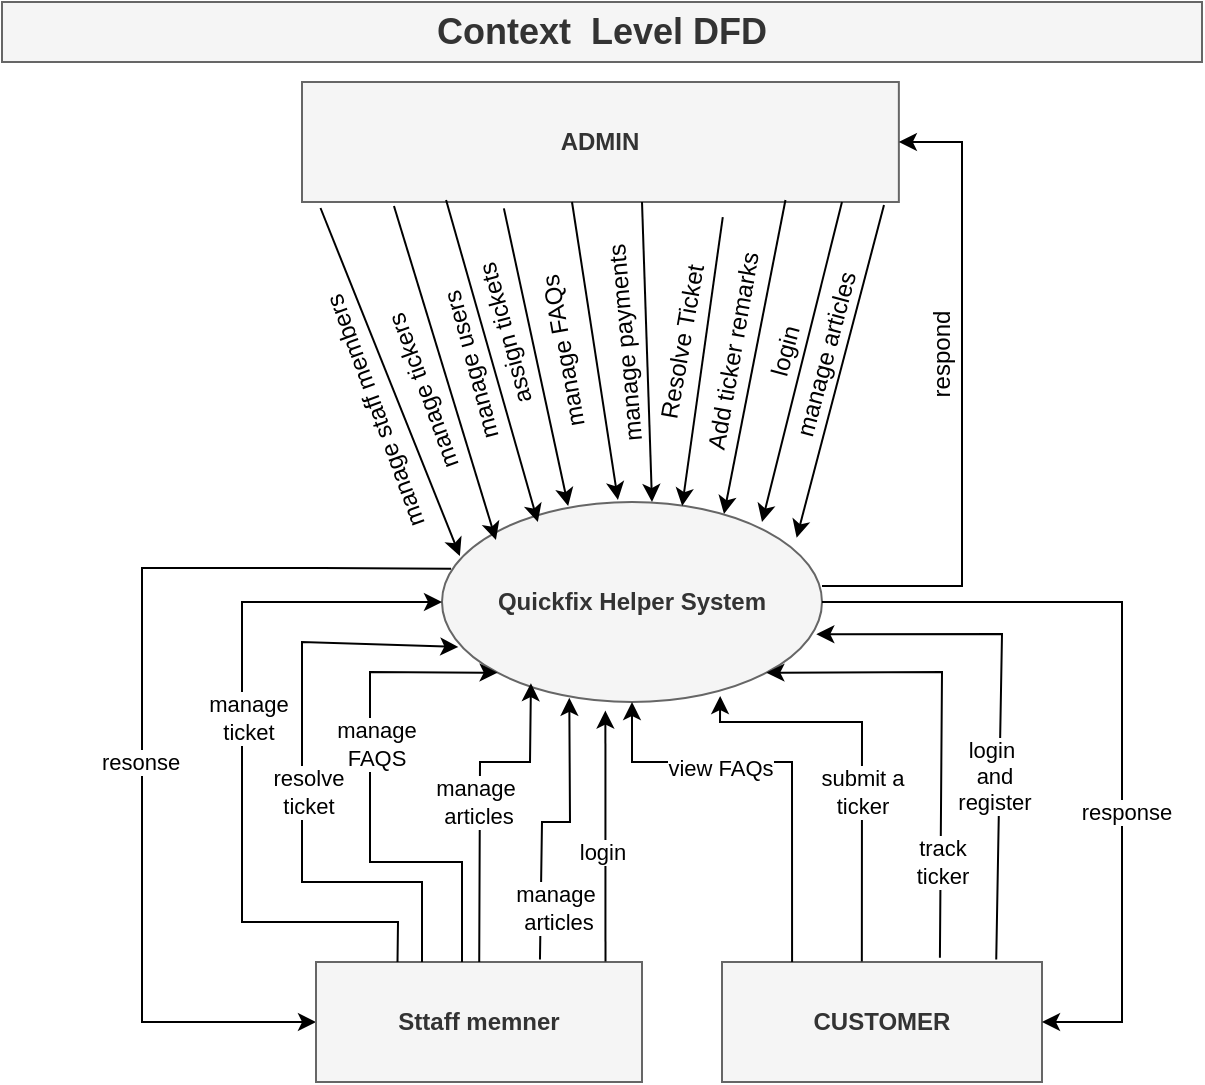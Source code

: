 <mxfile version="24.2.7" type="device">
  <diagram id="SpL5eooDf6qy1RjsirI7" name="Page-1">
    <mxGraphModel dx="1209" dy="1630" grid="1" gridSize="10" guides="1" tooltips="1" connect="1" arrows="1" fold="1" page="1" pageScale="1" pageWidth="850" pageHeight="1100" math="0" shadow="0">
      <root>
        <mxCell id="0" />
        <mxCell id="1" parent="0" />
        <mxCell id="JcAfhX5hEeZjc4lIiqUr-1" value="&lt;b&gt;Quickfix Helper System&lt;/b&gt;" style="ellipse;whiteSpace=wrap;html=1;fillColor=#f5f5f5;strokeColor=#666666;fontColor=#333333;" parent="1" vertex="1">
          <mxGeometry x="340" y="210" width="190" height="100" as="geometry" />
        </mxCell>
        <mxCell id="JcAfhX5hEeZjc4lIiqUr-2" value="&lt;b&gt;CUSTOMER&lt;/b&gt;" style="rounded=0;whiteSpace=wrap;html=1;fillColor=#f5f5f5;strokeColor=#666666;fontColor=#333333;" parent="1" vertex="1">
          <mxGeometry x="480" y="440" width="160" height="60" as="geometry" />
        </mxCell>
        <mxCell id="JcAfhX5hEeZjc4lIiqUr-3" value="&lt;b&gt;ADMIN&lt;/b&gt;" style="rounded=0;whiteSpace=wrap;html=1;fillColor=#f5f5f5;strokeColor=#666666;fontColor=#333333;" parent="1" vertex="1">
          <mxGeometry x="270" width="298.43" height="60" as="geometry" />
        </mxCell>
        <mxCell id="JcAfhX5hEeZjc4lIiqUr-4" value="" style="endArrow=classic;html=1;rounded=0;exitX=1;exitY=0.5;exitDx=0;exitDy=0;entryX=1;entryY=0.5;entryDx=0;entryDy=0;" parent="1" source="JcAfhX5hEeZjc4lIiqUr-1" target="JcAfhX5hEeZjc4lIiqUr-2" edge="1">
          <mxGeometry width="50" height="50" relative="1" as="geometry">
            <mxPoint x="400" y="310" as="sourcePoint" />
            <mxPoint x="560" y="490" as="targetPoint" />
            <Array as="points">
              <mxPoint x="680" y="260" />
              <mxPoint x="680" y="470" />
            </Array>
          </mxGeometry>
        </mxCell>
        <mxCell id="tuyYX0-SlInAl1GrdSbn-25" value="response" style="edgeLabel;html=1;align=center;verticalAlign=middle;resizable=0;points=[];" vertex="1" connectable="0" parent="JcAfhX5hEeZjc4lIiqUr-4">
          <mxGeometry x="0.274" y="2" relative="1" as="geometry">
            <mxPoint as="offset" />
          </mxGeometry>
        </mxCell>
        <mxCell id="JcAfhX5hEeZjc4lIiqUr-8" value="" style="endArrow=classic;html=1;rounded=0;entryX=0.742;entryY=0.06;entryDx=0;entryDy=0;entryPerimeter=0;exitX=0.81;exitY=0.983;exitDx=0;exitDy=0;exitPerimeter=0;" parent="1" source="JcAfhX5hEeZjc4lIiqUr-3" target="JcAfhX5hEeZjc4lIiqUr-1" edge="1">
          <mxGeometry width="50" height="50" relative="1" as="geometry">
            <mxPoint x="501" y="60" as="sourcePoint" />
            <mxPoint x="458.94" y="206" as="targetPoint" />
            <Array as="points" />
          </mxGeometry>
        </mxCell>
        <mxCell id="JcAfhX5hEeZjc4lIiqUr-17" value="&lt;b&gt;&lt;font style=&quot;font-size: 18px&quot;&gt;Context&amp;nbsp; Level DFD&lt;/font&gt;&lt;/b&gt;" style="text;html=1;align=center;verticalAlign=middle;whiteSpace=wrap;rounded=0;fillColor=#f5f5f5;strokeColor=#666666;fontColor=#333333;" parent="1" vertex="1">
          <mxGeometry x="120" y="-40" width="600" height="30" as="geometry" />
        </mxCell>
        <mxCell id="JcAfhX5hEeZjc4lIiqUr-18" value="" style="endArrow=classic;html=1;rounded=0;exitX=1;exitY=0;exitDx=0;exitDy=0;entryX=0.632;entryY=0.02;entryDx=0;entryDy=0;entryPerimeter=0;" parent="1" source="JcAfhX5hEeZjc4lIiqUr-22" target="JcAfhX5hEeZjc4lIiqUr-1" edge="1">
          <mxGeometry width="50" height="50" relative="1" as="geometry">
            <mxPoint x="200" y="250" as="sourcePoint" />
            <mxPoint x="450" y="210" as="targetPoint" />
            <Array as="points" />
          </mxGeometry>
        </mxCell>
        <mxCell id="JcAfhX5hEeZjc4lIiqUr-21" value="" style="endArrow=classic;html=1;rounded=0;" parent="1" edge="1">
          <mxGeometry width="50" height="50" relative="1" as="geometry">
            <mxPoint x="540" y="60" as="sourcePoint" />
            <mxPoint x="500" y="220" as="targetPoint" />
            <Array as="points" />
          </mxGeometry>
        </mxCell>
        <mxCell id="JcAfhX5hEeZjc4lIiqUr-22" value="Add ticker remarks" style="text;html=1;strokeColor=none;fillColor=none;align=center;verticalAlign=middle;whiteSpace=wrap;rounded=0;rotation=-80;" parent="1" vertex="1">
          <mxGeometry x="421.43" y="117" width="129" height="34" as="geometry" />
        </mxCell>
        <mxCell id="JcAfhX5hEeZjc4lIiqUr-28" value="Resolve Ticket" style="text;html=1;strokeColor=none;fillColor=none;align=center;verticalAlign=middle;whiteSpace=wrap;rounded=0;rotation=-80;" parent="1" vertex="1">
          <mxGeometry x="393.57" y="115" width="133.43" height="30" as="geometry" />
        </mxCell>
        <mxCell id="JcAfhX5hEeZjc4lIiqUr-29" value="" style="endArrow=classic;html=1;rounded=0;entryX=0.5;entryY=0;entryDx=0;entryDy=0;" parent="1" edge="1">
          <mxGeometry width="50" height="50" relative="1" as="geometry">
            <mxPoint x="440" y="60" as="sourcePoint" />
            <mxPoint x="445" y="210" as="targetPoint" />
            <Array as="points" />
          </mxGeometry>
        </mxCell>
        <mxCell id="JcAfhX5hEeZjc4lIiqUr-30" value="manage payments" style="text;html=1;strokeColor=none;fillColor=none;align=center;verticalAlign=middle;whiteSpace=wrap;rounded=0;rotation=-95;" parent="1" vertex="1">
          <mxGeometry x="365" y="115" width="133.43" height="30" as="geometry" />
        </mxCell>
        <mxCell id="JcAfhX5hEeZjc4lIiqUr-34" value="manage FAQs" style="text;html=1;strokeColor=none;fillColor=none;align=center;verticalAlign=middle;whiteSpace=wrap;rounded=0;rotation=-100;" parent="1" vertex="1">
          <mxGeometry x="334" y="119" width="133.43" height="30" as="geometry" />
        </mxCell>
        <mxCell id="JcAfhX5hEeZjc4lIiqUr-35" value="" style="endArrow=classic;html=1;rounded=0;exitX=1;exitY=1;exitDx=0;exitDy=0;entryX=0.332;entryY=0.02;entryDx=0;entryDy=0;entryPerimeter=0;" parent="1" source="JcAfhX5hEeZjc4lIiqUr-36" target="JcAfhX5hEeZjc4lIiqUr-1" edge="1">
          <mxGeometry width="50" height="50" relative="1" as="geometry">
            <mxPoint x="337" y="20.5" as="sourcePoint" />
            <mxPoint x="306.05" y="249.5" as="targetPoint" />
            <Array as="points" />
          </mxGeometry>
        </mxCell>
        <mxCell id="JcAfhX5hEeZjc4lIiqUr-36" value="assign tickets" style="text;html=1;strokeColor=none;fillColor=none;align=center;verticalAlign=middle;whiteSpace=wrap;rounded=0;rotation=-105;" parent="1" vertex="1">
          <mxGeometry x="311.82" y="110.22" width="120.43" height="30" as="geometry" />
        </mxCell>
        <mxCell id="JcAfhX5hEeZjc4lIiqUr-39" value="" style="endArrow=classic;html=1;rounded=0;entryX=0.384;entryY=-0.01;entryDx=0;entryDy=0;entryPerimeter=0;exitX=0.125;exitY=1;exitDx=0;exitDy=0;exitPerimeter=0;" parent="1" edge="1">
          <mxGeometry width="50" height="50" relative="1" as="geometry">
            <mxPoint x="405" y="60" as="sourcePoint" />
            <mxPoint x="427.96" y="209" as="targetPoint" />
            <Array as="points" />
          </mxGeometry>
        </mxCell>
        <mxCell id="JcAfhX5hEeZjc4lIiqUr-41" value="" style="endArrow=classic;html=1;rounded=0;fontSize=12;exitX=0.024;exitY=0.334;exitDx=0;exitDy=0;exitPerimeter=0;entryX=0;entryY=0.5;entryDx=0;entryDy=0;" parent="1" source="JcAfhX5hEeZjc4lIiqUr-1" target="tuyYX0-SlInAl1GrdSbn-1" edge="1">
          <mxGeometry width="50" height="50" relative="1" as="geometry">
            <mxPoint x="320" y="250" as="sourcePoint" />
            <mxPoint x="270" y="20" as="targetPoint" />
            <Array as="points">
              <mxPoint x="280" y="243" />
              <mxPoint x="190" y="243" />
              <mxPoint x="190" y="470" />
            </Array>
          </mxGeometry>
        </mxCell>
        <mxCell id="tuyYX0-SlInAl1GrdSbn-10" value="resonse" style="edgeLabel;html=1;align=center;verticalAlign=middle;resizable=0;points=[];" vertex="1" connectable="0" parent="JcAfhX5hEeZjc4lIiqUr-41">
          <mxGeometry x="-0.563" y="4" relative="1" as="geometry">
            <mxPoint x="-53" y="93" as="offset" />
          </mxGeometry>
        </mxCell>
        <mxCell id="JcAfhX5hEeZjc4lIiqUr-43" value="" style="endArrow=classic;html=1;rounded=0;fontSize=12;entryX=1;entryY=0.5;entryDx=0;entryDy=0;exitX=1;exitY=0.42;exitDx=0;exitDy=0;exitPerimeter=0;" parent="1" source="JcAfhX5hEeZjc4lIiqUr-1" target="JcAfhX5hEeZjc4lIiqUr-3" edge="1">
          <mxGeometry width="50" height="50" relative="1" as="geometry">
            <mxPoint x="630" y="250" as="sourcePoint" />
            <mxPoint x="640" y="30" as="targetPoint" />
            <Array as="points">
              <mxPoint x="600" y="252" />
              <mxPoint x="600" y="30" />
            </Array>
          </mxGeometry>
        </mxCell>
        <mxCell id="JcAfhX5hEeZjc4lIiqUr-44" value="respond" style="text;html=1;strokeColor=none;fillColor=none;align=center;verticalAlign=middle;whiteSpace=wrap;rounded=0;fontSize=12;rotation=-90;" parent="1" vertex="1">
          <mxGeometry x="560.0" y="121" width="60" height="30" as="geometry" />
        </mxCell>
        <mxCell id="JcAfhX5hEeZjc4lIiqUr-46" value="" style="endArrow=classic;html=1;rounded=0;fontSize=12;entryX=0.985;entryY=0.661;entryDx=0;entryDy=0;entryPerimeter=0;exitX=0.857;exitY=-0.02;exitDx=0;exitDy=0;exitPerimeter=0;" parent="1" source="JcAfhX5hEeZjc4lIiqUr-2" target="JcAfhX5hEeZjc4lIiqUr-1" edge="1">
          <mxGeometry width="50" height="50" relative="1" as="geometry">
            <mxPoint x="400" y="360" as="sourcePoint" />
            <mxPoint x="450" y="310" as="targetPoint" />
            <Array as="points">
              <mxPoint x="620" y="276" />
            </Array>
          </mxGeometry>
        </mxCell>
        <mxCell id="tuyYX0-SlInAl1GrdSbn-6" value="login&amp;nbsp;&lt;div&gt;and&lt;/div&gt;&lt;div&gt;register&lt;/div&gt;" style="edgeLabel;html=1;align=center;verticalAlign=middle;resizable=0;points=[];" vertex="1" connectable="0" parent="JcAfhX5hEeZjc4lIiqUr-46">
          <mxGeometry x="-0.278" y="3" relative="1" as="geometry">
            <mxPoint as="offset" />
          </mxGeometry>
        </mxCell>
        <mxCell id="JcAfhX5hEeZjc4lIiqUr-48" value="" style="endArrow=classic;html=1;rounded=0;fontSize=12;entryX=1;entryY=1;entryDx=0;entryDy=0;exitX=0.681;exitY=-0.035;exitDx=0;exitDy=0;exitPerimeter=0;" parent="1" source="JcAfhX5hEeZjc4lIiqUr-2" target="JcAfhX5hEeZjc4lIiqUr-1" edge="1">
          <mxGeometry width="50" height="50" relative="1" as="geometry">
            <mxPoint x="650" y="440" as="sourcePoint" />
            <mxPoint x="450" y="300" as="targetPoint" />
            <Array as="points">
              <mxPoint x="590" y="295" />
            </Array>
          </mxGeometry>
        </mxCell>
        <mxCell id="tuyYX0-SlInAl1GrdSbn-4" value="track&lt;div&gt;ticker&lt;/div&gt;" style="edgeLabel;html=1;align=center;verticalAlign=middle;resizable=0;points=[];" vertex="1" connectable="0" parent="JcAfhX5hEeZjc4lIiqUr-48">
          <mxGeometry x="-0.121" y="-2" relative="1" as="geometry">
            <mxPoint x="-2" y="53" as="offset" />
          </mxGeometry>
        </mxCell>
        <mxCell id="JcAfhX5hEeZjc4lIiqUr-53" value="" style="endArrow=classic;html=1;rounded=0;fontSize=12;entryX=0.732;entryY=0.97;entryDx=0;entryDy=0;entryPerimeter=0;exitX=0.437;exitY=-0.004;exitDx=0;exitDy=0;exitPerimeter=0;" parent="1" source="JcAfhX5hEeZjc4lIiqUr-2" edge="1" target="JcAfhX5hEeZjc4lIiqUr-1">
          <mxGeometry width="50" height="50" relative="1" as="geometry">
            <mxPoint x="468" y="450" as="sourcePoint" />
            <mxPoint x="438.93" y="310" as="targetPoint" />
            <Array as="points">
              <mxPoint x="550" y="320" />
              <mxPoint x="479" y="320" />
            </Array>
          </mxGeometry>
        </mxCell>
        <mxCell id="tuyYX0-SlInAl1GrdSbn-5" value="submit a&lt;div&gt;ticker&lt;/div&gt;" style="edgeLabel;html=1;align=center;verticalAlign=middle;resizable=0;points=[];" vertex="1" connectable="0" parent="JcAfhX5hEeZjc4lIiqUr-53">
          <mxGeometry x="0.116" y="-1" relative="1" as="geometry">
            <mxPoint x="-1" y="28" as="offset" />
          </mxGeometry>
        </mxCell>
        <mxCell id="JcAfhX5hEeZjc4lIiqUr-55" value="" style="endArrow=classic;html=1;rounded=0;fontSize=12;exitX=0.219;exitY=0;exitDx=0;exitDy=0;exitPerimeter=0;" parent="1" source="JcAfhX5hEeZjc4lIiqUr-2" target="JcAfhX5hEeZjc4lIiqUr-1" edge="1">
          <mxGeometry width="50" height="50" relative="1" as="geometry">
            <mxPoint x="515" y="430" as="sourcePoint" />
            <mxPoint x="398.93" y="309.66" as="targetPoint" />
            <Array as="points">
              <mxPoint x="515" y="340" />
              <mxPoint x="435" y="340" />
            </Array>
          </mxGeometry>
        </mxCell>
        <mxCell id="tuyYX0-SlInAl1GrdSbn-7" value="view FAQs" style="edgeLabel;html=1;align=center;verticalAlign=middle;resizable=0;points=[];" vertex="1" connectable="0" parent="JcAfhX5hEeZjc4lIiqUr-55">
          <mxGeometry x="-0.064" y="-1" relative="1" as="geometry">
            <mxPoint x="-37" y="1" as="offset" />
          </mxGeometry>
        </mxCell>
        <mxCell id="yGNib3yo4NKwyIXRavz_-1" value="" style="endArrow=classic;html=1;rounded=0;exitX=0.182;exitY=0.983;exitDx=0;exitDy=0;entryX=0.189;entryY=0.1;entryDx=0;entryDy=0;entryPerimeter=0;exitPerimeter=0;" parent="1" edge="1">
          <mxGeometry width="50" height="50" relative="1" as="geometry">
            <mxPoint x="342.04" y="58.98" as="sourcePoint" />
            <mxPoint x="387.91" y="220" as="targetPoint" />
            <Array as="points" />
          </mxGeometry>
        </mxCell>
        <mxCell id="yGNib3yo4NKwyIXRavz_-2" value="manage users" style="text;html=1;strokeColor=none;fillColor=none;align=center;verticalAlign=middle;whiteSpace=wrap;rounded=0;rotation=-105;" parent="1" vertex="1">
          <mxGeometry x="287.57" y="126.5" width="133.43" height="30" as="geometry" />
        </mxCell>
        <mxCell id="H_6O0LIzQZU6zks429Cd-3" value="login" style="text;html=1;strokeColor=none;fillColor=none;align=center;verticalAlign=middle;whiteSpace=wrap;rounded=0;rotation=-75;" parent="1" vertex="1">
          <mxGeometry x="447.43" y="117" width="129" height="34" as="geometry" />
        </mxCell>
        <mxCell id="H_6O0LIzQZU6zks429Cd-5" value="" style="endArrow=classic;html=1;rounded=0;exitX=0.096;exitY=1.033;exitDx=0;exitDy=0;entryX=0.084;entryY=0.19;entryDx=0;entryDy=0;entryPerimeter=0;exitPerimeter=0;" parent="1" edge="1">
          <mxGeometry width="50" height="50" relative="1" as="geometry">
            <mxPoint x="315.977" y="61.98" as="sourcePoint" />
            <mxPoint x="366.96" y="229" as="targetPoint" />
            <Array as="points" />
          </mxGeometry>
        </mxCell>
        <mxCell id="H_6O0LIzQZU6zks429Cd-6" value="manage tickers" style="text;html=1;strokeColor=none;fillColor=none;align=center;verticalAlign=middle;whiteSpace=wrap;rounded=0;rotation=-110;" parent="1" vertex="1">
          <mxGeometry x="264" y="139" width="133.43" height="30" as="geometry" />
        </mxCell>
        <mxCell id="H_6O0LIzQZU6zks429Cd-8" value="" style="endArrow=classic;html=1;rounded=0;entryX=0.047;entryY=0.27;entryDx=0;entryDy=0;entryPerimeter=0;exitX=0.031;exitY=1.05;exitDx=0;exitDy=0;exitPerimeter=0;" parent="1" source="JcAfhX5hEeZjc4lIiqUr-3" target="JcAfhX5hEeZjc4lIiqUr-1" edge="1">
          <mxGeometry width="50" height="50" relative="1" as="geometry">
            <mxPoint x="300" y="80" as="sourcePoint" />
            <mxPoint x="376.96" y="239" as="targetPoint" />
            <Array as="points" />
          </mxGeometry>
        </mxCell>
        <mxCell id="H_6O0LIzQZU6zks429Cd-9" value="manage staff members" style="text;html=1;strokeColor=none;fillColor=none;align=center;verticalAlign=middle;whiteSpace=wrap;rounded=0;rotation=-110;" parent="1" vertex="1">
          <mxGeometry x="240" y="149" width="133.43" height="30" as="geometry" />
        </mxCell>
        <mxCell id="tuyYX0-SlInAl1GrdSbn-1" value="&lt;b&gt;Sttaff memner&lt;/b&gt;" style="rounded=0;whiteSpace=wrap;html=1;fillColor=#f5f5f5;strokeColor=#666666;fontColor=#333333;rotation=0;" vertex="1" parent="1">
          <mxGeometry x="277" y="440" width="163" height="60" as="geometry" />
        </mxCell>
        <mxCell id="tuyYX0-SlInAl1GrdSbn-11" value="" style="endArrow=classic;html=1;rounded=0;entryX=0;entryY=0.5;entryDx=0;entryDy=0;exitX=0.25;exitY=0;exitDx=0;exitDy=0;" edge="1" parent="1" source="tuyYX0-SlInAl1GrdSbn-1" target="JcAfhX5hEeZjc4lIiqUr-1">
          <mxGeometry width="50" height="50" relative="1" as="geometry">
            <mxPoint x="271" y="240" as="sourcePoint" />
            <mxPoint x="334" y="414" as="targetPoint" />
            <Array as="points">
              <mxPoint x="318" y="420" />
              <mxPoint x="240" y="420" />
              <mxPoint x="240" y="260" />
            </Array>
          </mxGeometry>
        </mxCell>
        <mxCell id="tuyYX0-SlInAl1GrdSbn-12" value="manage&lt;div&gt;ticket&lt;/div&gt;" style="edgeLabel;html=1;align=center;verticalAlign=middle;resizable=0;points=[];" vertex="1" connectable="0" parent="tuyYX0-SlInAl1GrdSbn-11">
          <mxGeometry x="0.12" y="-4" relative="1" as="geometry">
            <mxPoint x="-1" as="offset" />
          </mxGeometry>
        </mxCell>
        <mxCell id="tuyYX0-SlInAl1GrdSbn-13" value="" style="endArrow=classic;html=1;rounded=0;entryX=0.043;entryY=0.725;entryDx=0;entryDy=0;entryPerimeter=0;" edge="1" parent="1" target="JcAfhX5hEeZjc4lIiqUr-1">
          <mxGeometry width="50" height="50" relative="1" as="geometry">
            <mxPoint x="330" y="440" as="sourcePoint" />
            <mxPoint x="367" y="250" as="targetPoint" />
            <Array as="points">
              <mxPoint x="330" y="400" />
              <mxPoint x="270" y="400" />
              <mxPoint x="270" y="280" />
            </Array>
          </mxGeometry>
        </mxCell>
        <mxCell id="tuyYX0-SlInAl1GrdSbn-14" value="resolve&lt;div&gt;ticket&lt;/div&gt;" style="edgeLabel;html=1;align=center;verticalAlign=middle;resizable=0;points=[];" vertex="1" connectable="0" parent="tuyYX0-SlInAl1GrdSbn-13">
          <mxGeometry x="0.12" y="-4" relative="1" as="geometry">
            <mxPoint x="-1" y="22" as="offset" />
          </mxGeometry>
        </mxCell>
        <mxCell id="tuyYX0-SlInAl1GrdSbn-15" value="" style="endArrow=classic;html=1;rounded=0;entryX=0;entryY=1;entryDx=0;entryDy=0;" edge="1" parent="1" target="JcAfhX5hEeZjc4lIiqUr-1">
          <mxGeometry width="50" height="50" relative="1" as="geometry">
            <mxPoint x="350" y="440" as="sourcePoint" />
            <mxPoint x="362.43" y="283" as="targetPoint" />
            <Array as="points">
              <mxPoint x="350" y="390" />
              <mxPoint x="304" y="390" />
              <mxPoint x="304" y="295" />
            </Array>
          </mxGeometry>
        </mxCell>
        <mxCell id="tuyYX0-SlInAl1GrdSbn-16" value="manage&lt;div&gt;FAQS&lt;/div&gt;" style="edgeLabel;html=1;align=center;verticalAlign=middle;resizable=0;points=[];" vertex="1" connectable="0" parent="tuyYX0-SlInAl1GrdSbn-15">
          <mxGeometry x="0.12" y="-4" relative="1" as="geometry">
            <mxPoint x="-1" y="-13" as="offset" />
          </mxGeometry>
        </mxCell>
        <mxCell id="tuyYX0-SlInAl1GrdSbn-17" value="" style="endArrow=classic;html=1;rounded=0;entryX=0.928;entryY=0.179;entryDx=0;entryDy=0;entryPerimeter=0;" edge="1" parent="1">
          <mxGeometry width="50" height="50" relative="1" as="geometry">
            <mxPoint x="561" y="61.5" as="sourcePoint" />
            <mxPoint x="517.32" y="227.9" as="targetPoint" />
            <Array as="points" />
          </mxGeometry>
        </mxCell>
        <mxCell id="tuyYX0-SlInAl1GrdSbn-18" value="manage articles" style="text;html=1;strokeColor=none;fillColor=none;align=center;verticalAlign=middle;whiteSpace=wrap;rounded=0;rotation=-75;" vertex="1" parent="1">
          <mxGeometry x="467.43" y="118.5" width="129" height="34" as="geometry" />
        </mxCell>
        <mxCell id="tuyYX0-SlInAl1GrdSbn-20" value="" style="endArrow=classic;html=1;rounded=0;entryX=0.234;entryY=0.906;entryDx=0;entryDy=0;entryPerimeter=0;" edge="1" parent="1" source="tuyYX0-SlInAl1GrdSbn-1" target="JcAfhX5hEeZjc4lIiqUr-1">
          <mxGeometry width="50" height="50" relative="1" as="geometry">
            <mxPoint x="400" y="280" as="sourcePoint" />
            <mxPoint x="450" y="230" as="targetPoint" />
            <Array as="points">
              <mxPoint x="359" y="340" />
              <mxPoint x="384" y="340" />
            </Array>
          </mxGeometry>
        </mxCell>
        <mxCell id="tuyYX0-SlInAl1GrdSbn-21" value="manage&amp;nbsp;&lt;div&gt;articles&lt;/div&gt;" style="edgeLabel;html=1;align=center;verticalAlign=middle;resizable=0;points=[];" vertex="1" connectable="0" parent="tuyYX0-SlInAl1GrdSbn-20">
          <mxGeometry x="0.126" y="1" relative="1" as="geometry">
            <mxPoint y="12" as="offset" />
          </mxGeometry>
        </mxCell>
        <mxCell id="tuyYX0-SlInAl1GrdSbn-22" value="" style="endArrow=classic;html=1;rounded=0;entryX=0.335;entryY=0.979;entryDx=0;entryDy=0;entryPerimeter=0;exitX=0.687;exitY=-0.02;exitDx=0;exitDy=0;exitPerimeter=0;" edge="1" parent="1" source="tuyYX0-SlInAl1GrdSbn-1" target="JcAfhX5hEeZjc4lIiqUr-1">
          <mxGeometry width="50" height="50" relative="1" as="geometry">
            <mxPoint x="369" y="450" as="sourcePoint" />
            <mxPoint x="394" y="311" as="targetPoint" />
            <Array as="points">
              <mxPoint x="390" y="370" />
              <mxPoint x="404" y="370" />
            </Array>
          </mxGeometry>
        </mxCell>
        <mxCell id="tuyYX0-SlInAl1GrdSbn-23" value="manage&amp;nbsp;&lt;div&gt;articles&lt;/div&gt;" style="edgeLabel;html=1;align=center;verticalAlign=middle;resizable=0;points=[];" vertex="1" connectable="0" parent="tuyYX0-SlInAl1GrdSbn-22">
          <mxGeometry x="0.126" y="1" relative="1" as="geometry">
            <mxPoint x="-5" y="44" as="offset" />
          </mxGeometry>
        </mxCell>
        <mxCell id="tuyYX0-SlInAl1GrdSbn-26" value="" style="endArrow=classic;html=1;rounded=0;entryX=0.43;entryY=1.043;entryDx=0;entryDy=0;entryPerimeter=0;exitX=0.888;exitY=-0.004;exitDx=0;exitDy=0;exitPerimeter=0;" edge="1" parent="1" source="tuyYX0-SlInAl1GrdSbn-1" target="JcAfhX5hEeZjc4lIiqUr-1">
          <mxGeometry width="50" height="50" relative="1" as="geometry">
            <mxPoint x="409" y="450" as="sourcePoint" />
            <mxPoint x="414" y="318" as="targetPoint" />
            <Array as="points" />
          </mxGeometry>
        </mxCell>
        <mxCell id="tuyYX0-SlInAl1GrdSbn-27" value="login" style="edgeLabel;html=1;align=center;verticalAlign=middle;resizable=0;points=[];" vertex="1" connectable="0" parent="tuyYX0-SlInAl1GrdSbn-26">
          <mxGeometry x="0.126" y="1" relative="1" as="geometry">
            <mxPoint x="-1" y="15" as="offset" />
          </mxGeometry>
        </mxCell>
      </root>
    </mxGraphModel>
  </diagram>
</mxfile>
